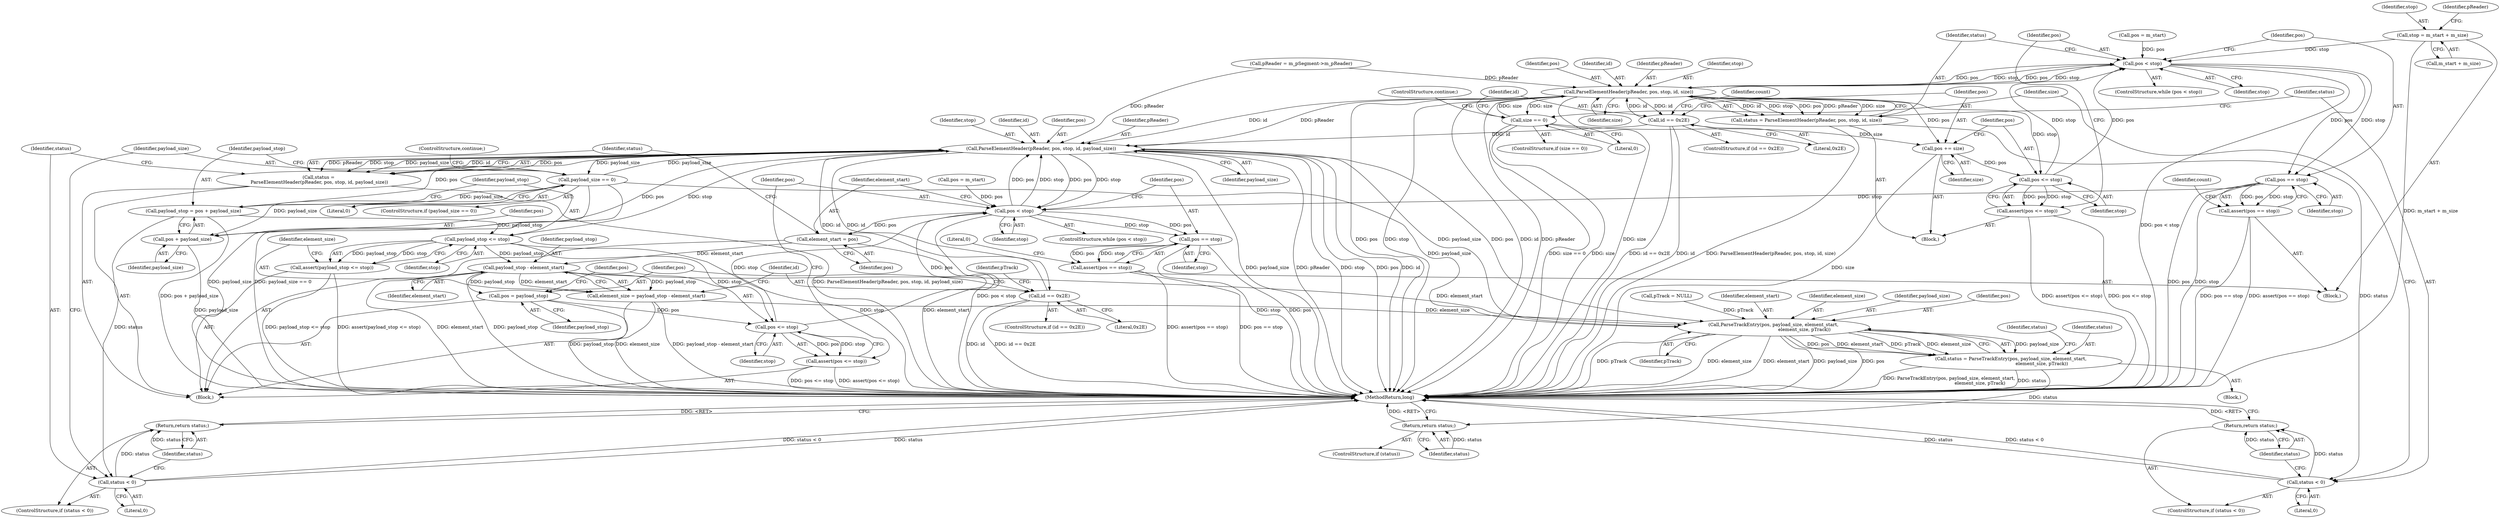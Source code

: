 digraph "1_Android_cc274e2abe8b2a6698a5c47d8aa4bb45f1f9538d_43@integer" {
"1000121" [label="(Call,stop = m_start + m_size)"];
"1000140" [label="(Call,pos < stop)"];
"1000149" [label="(Call,ParseElementHeader(pReader, pos, stop, id, size))"];
"1000147" [label="(Call,status = ParseElementHeader(pReader, pos, stop, id, size))"];
"1000156" [label="(Call,status < 0)"];
"1000159" [label="(Return,return status;)"];
"1000162" [label="(Call,size == 0)"];
"1000172" [label="(Call,pos += size)"];
"1000176" [label="(Call,pos <= stop)"];
"1000175" [label="(Call,assert(pos <= stop))"];
"1000167" [label="(Call,id == 0x2E)"];
"1000216" [label="(Call,ParseElementHeader(pReader, pos, stop, id, payload_size))"];
"1000203" [label="(Call,pos < stop)"];
"1000208" [label="(Call,element_start = pos)"];
"1000246" [label="(Call,payload_stop - element_start)"];
"1000244" [label="(Call,element_size = payload_stop - element_start)"];
"1000265" [label="(Call,ParseTrackEntry(pos, payload_size, element_start,\n                                          element_size, pTrack))"];
"1000263" [label="(Call,status = ParseTrackEntry(pos, payload_size, element_start,\n                                          element_size, pTrack))"];
"1000273" [label="(Return,return status;)"];
"1000279" [label="(Call,pos = payload_stop)"];
"1000283" [label="(Call,pos <= stop)"];
"1000282" [label="(Call,assert(pos <= stop))"];
"1000287" [label="(Call,pos == stop)"];
"1000286" [label="(Call,assert(pos == stop))"];
"1000214" [label="(Call,status =\n ParseElementHeader(pReader, pos, stop, id, payload_size))"];
"1000223" [label="(Call,status < 0)"];
"1000226" [label="(Return,return status;)"];
"1000229" [label="(Call,payload_size == 0)"];
"1000234" [label="(Call,payload_stop = pos + payload_size)"];
"1000240" [label="(Call,payload_stop <= stop)"];
"1000239" [label="(Call,assert(payload_stop <= stop))"];
"1000236" [label="(Call,pos + payload_size)"];
"1000250" [label="(Call,id == 0x2E)"];
"1000180" [label="(Call,pos == stop)"];
"1000179" [label="(Call,assert(pos == stop))"];
"1000204" [label="(Identifier,pos)"];
"1000225" [label="(Literal,0)"];
"1000172" [label="(Call,pos += size)"];
"1000281" [label="(Identifier,payload_stop)"];
"1000178" [label="(Identifier,stop)"];
"1000270" [label="(Identifier,pTrack)"];
"1000234" [label="(Call,payload_stop = pos + payload_size)"];
"1000268" [label="(Identifier,element_start)"];
"1000180" [label="(Call,pos == stop)"];
"1000251" [label="(Identifier,id)"];
"1000162" [label="(Call,size == 0)"];
"1000248" [label="(Identifier,element_start)"];
"1000242" [label="(Identifier,stop)"];
"1000122" [label="(Identifier,stop)"];
"1000175" [label="(Call,assert(pos <= stop))"];
"1000219" [label="(Identifier,stop)"];
"1000215" [label="(Identifier,status)"];
"1000176" [label="(Call,pos <= stop)"];
"1000271" [label="(ControlStructure,if (status))"];
"1000263" [label="(Call,status = ParseTrackEntry(pos, payload_size, element_start,\n                                          element_size, pTrack))"];
"1000150" [label="(Identifier,pReader)"];
"1000280" [label="(Identifier,pos)"];
"1000253" [label="(Block,)"];
"1000181" [label="(Identifier,pos)"];
"1000256" [label="(Identifier,pTrack)"];
"1000226" [label="(Return,return status;)"];
"1000285" [label="(Identifier,stop)"];
"1000154" [label="(Identifier,size)"];
"1000224" [label="(Identifier,status)"];
"1000182" [label="(Identifier,stop)"];
"1000152" [label="(Identifier,stop)"];
"1000246" [label="(Call,payload_stop - element_start)"];
"1000165" [label="(ControlStructure,continue;)"];
"1000240" [label="(Call,payload_stop <= stop)"];
"1000247" [label="(Identifier,payload_stop)"];
"1000222" [label="(ControlStructure,if (status < 0))"];
"1000279" [label="(Call,pos = payload_stop)"];
"1000289" [label="(Identifier,stop)"];
"1000121" [label="(Call,stop = m_start + m_size)"];
"1000126" [label="(Call,pReader = m_pSegment->m_pReader)"];
"1000151" [label="(Identifier,pos)"];
"1000216" [label="(Call,ParseElementHeader(pReader, pos, stop, id, payload_size))"];
"1000148" [label="(Identifier,status)"];
"1000147" [label="(Call,status = ParseElementHeader(pReader, pos, stop, id, size))"];
"1000239" [label="(Call,assert(payload_stop <= stop))"];
"1000177" [label="(Identifier,pos)"];
"1000168" [label="(Identifier,id)"];
"1000220" [label="(Identifier,id)"];
"1000161" [label="(ControlStructure,if (size == 0))"];
"1000286" [label="(Call,assert(pos == stop))"];
"1000156" [label="(Call,status < 0)"];
"1000111" [label="(Block,)"];
"1000269" [label="(Identifier,element_size)"];
"1000273" [label="(Return,return status;)"];
"1000227" [label="(Identifier,status)"];
"1000149" [label="(Call,ParseElementHeader(pReader, pos, stop, id, size))"];
"1000139" [label="(ControlStructure,while (pos < stop))"];
"1000267" [label="(Identifier,payload_size)"];
"1000163" [label="(Identifier,size)"];
"1000155" [label="(ControlStructure,if (status < 0))"];
"1000203" [label="(Call,pos < stop)"];
"1000250" [label="(Call,id == 0x2E)"];
"1000206" [label="(Block,)"];
"1000153" [label="(Identifier,id)"];
"1000236" [label="(Call,pos + payload_size)"];
"1000228" [label="(ControlStructure,if (payload_size == 0))"];
"1000230" [label="(Identifier,payload_size)"];
"1000282" [label="(Call,assert(pos <= stop))"];
"1000158" [label="(Literal,0)"];
"1000292" [label="(MethodReturn,long)"];
"1000232" [label="(ControlStructure,continue;)"];
"1000274" [label="(Identifier,status)"];
"1000218" [label="(Identifier,pos)"];
"1000164" [label="(Literal,0)"];
"1000140" [label="(Call,pos < stop)"];
"1000221" [label="(Identifier,payload_size)"];
"1000245" [label="(Identifier,element_size)"];
"1000171" [label="(Identifier,count)"];
"1000266" [label="(Identifier,pos)"];
"1000235" [label="(Identifier,payload_stop)"];
"1000238" [label="(Identifier,payload_size)"];
"1000209" [label="(Identifier,element_start)"];
"1000214" [label="(Call,status =\n ParseElementHeader(pReader, pos, stop, id, payload_size))"];
"1000136" [label="(Call,pos = m_start)"];
"1000249" [label="(ControlStructure,if (id == 0x2E))"];
"1000264" [label="(Identifier,status)"];
"1000244" [label="(Call,element_size = payload_stop - element_start)"];
"1000229" [label="(Call,payload_size == 0)"];
"1000166" [label="(ControlStructure,if (id == 0x2E))"];
"1000272" [label="(Identifier,status)"];
"1000143" [label="(Block,)"];
"1000283" [label="(Call,pos <= stop)"];
"1000160" [label="(Identifier,status)"];
"1000241" [label="(Identifier,payload_stop)"];
"1000223" [label="(Call,status < 0)"];
"1000208" [label="(Call,element_start = pos)"];
"1000185" [label="(Identifier,count)"];
"1000157" [label="(Identifier,status)"];
"1000179" [label="(Call,assert(pos == stop))"];
"1000231" [label="(Literal,0)"];
"1000291" [label="(Literal,0)"];
"1000265" [label="(Call,ParseTrackEntry(pos, payload_size, element_start,\n                                          element_size, pTrack))"];
"1000202" [label="(ControlStructure,while (pos < stop))"];
"1000169" [label="(Literal,0x2E)"];
"1000259" [label="(Call,pTrack = NULL)"];
"1000199" [label="(Call,pos = m_start)"];
"1000205" [label="(Identifier,stop)"];
"1000284" [label="(Identifier,pos)"];
"1000174" [label="(Identifier,size)"];
"1000210" [label="(Identifier,pos)"];
"1000237" [label="(Identifier,pos)"];
"1000142" [label="(Identifier,stop)"];
"1000159" [label="(Return,return status;)"];
"1000127" [label="(Identifier,pReader)"];
"1000217" [label="(Identifier,pReader)"];
"1000252" [label="(Literal,0x2E)"];
"1000123" [label="(Call,m_start + m_size)"];
"1000141" [label="(Identifier,pos)"];
"1000173" [label="(Identifier,pos)"];
"1000287" [label="(Call,pos == stop)"];
"1000167" [label="(Call,id == 0x2E)"];
"1000288" [label="(Identifier,pos)"];
"1000121" -> "1000111"  [label="AST: "];
"1000121" -> "1000123"  [label="CFG: "];
"1000122" -> "1000121"  [label="AST: "];
"1000123" -> "1000121"  [label="AST: "];
"1000127" -> "1000121"  [label="CFG: "];
"1000121" -> "1000292"  [label="DDG: m_start + m_size"];
"1000121" -> "1000140"  [label="DDG: stop"];
"1000140" -> "1000139"  [label="AST: "];
"1000140" -> "1000142"  [label="CFG: "];
"1000141" -> "1000140"  [label="AST: "];
"1000142" -> "1000140"  [label="AST: "];
"1000148" -> "1000140"  [label="CFG: "];
"1000181" -> "1000140"  [label="CFG: "];
"1000140" -> "1000292"  [label="DDG: pos < stop"];
"1000149" -> "1000140"  [label="DDG: pos"];
"1000149" -> "1000140"  [label="DDG: stop"];
"1000176" -> "1000140"  [label="DDG: pos"];
"1000176" -> "1000140"  [label="DDG: stop"];
"1000136" -> "1000140"  [label="DDG: pos"];
"1000140" -> "1000149"  [label="DDG: pos"];
"1000140" -> "1000149"  [label="DDG: stop"];
"1000140" -> "1000180"  [label="DDG: pos"];
"1000140" -> "1000180"  [label="DDG: stop"];
"1000149" -> "1000147"  [label="AST: "];
"1000149" -> "1000154"  [label="CFG: "];
"1000150" -> "1000149"  [label="AST: "];
"1000151" -> "1000149"  [label="AST: "];
"1000152" -> "1000149"  [label="AST: "];
"1000153" -> "1000149"  [label="AST: "];
"1000154" -> "1000149"  [label="AST: "];
"1000147" -> "1000149"  [label="CFG: "];
"1000149" -> "1000292"  [label="DDG: size"];
"1000149" -> "1000292"  [label="DDG: pos"];
"1000149" -> "1000292"  [label="DDG: stop"];
"1000149" -> "1000292"  [label="DDG: id"];
"1000149" -> "1000292"  [label="DDG: pReader"];
"1000149" -> "1000147"  [label="DDG: id"];
"1000149" -> "1000147"  [label="DDG: stop"];
"1000149" -> "1000147"  [label="DDG: pos"];
"1000149" -> "1000147"  [label="DDG: pReader"];
"1000149" -> "1000147"  [label="DDG: size"];
"1000126" -> "1000149"  [label="DDG: pReader"];
"1000167" -> "1000149"  [label="DDG: id"];
"1000162" -> "1000149"  [label="DDG: size"];
"1000149" -> "1000162"  [label="DDG: size"];
"1000149" -> "1000167"  [label="DDG: id"];
"1000149" -> "1000172"  [label="DDG: pos"];
"1000149" -> "1000176"  [label="DDG: stop"];
"1000149" -> "1000216"  [label="DDG: pReader"];
"1000149" -> "1000216"  [label="DDG: id"];
"1000147" -> "1000143"  [label="AST: "];
"1000148" -> "1000147"  [label="AST: "];
"1000157" -> "1000147"  [label="CFG: "];
"1000147" -> "1000292"  [label="DDG: ParseElementHeader(pReader, pos, stop, id, size)"];
"1000147" -> "1000156"  [label="DDG: status"];
"1000156" -> "1000155"  [label="AST: "];
"1000156" -> "1000158"  [label="CFG: "];
"1000157" -> "1000156"  [label="AST: "];
"1000158" -> "1000156"  [label="AST: "];
"1000160" -> "1000156"  [label="CFG: "];
"1000163" -> "1000156"  [label="CFG: "];
"1000156" -> "1000292"  [label="DDG: status"];
"1000156" -> "1000292"  [label="DDG: status < 0"];
"1000156" -> "1000159"  [label="DDG: status"];
"1000159" -> "1000155"  [label="AST: "];
"1000159" -> "1000160"  [label="CFG: "];
"1000160" -> "1000159"  [label="AST: "];
"1000292" -> "1000159"  [label="CFG: "];
"1000159" -> "1000292"  [label="DDG: <RET>"];
"1000160" -> "1000159"  [label="DDG: status"];
"1000162" -> "1000161"  [label="AST: "];
"1000162" -> "1000164"  [label="CFG: "];
"1000163" -> "1000162"  [label="AST: "];
"1000164" -> "1000162"  [label="AST: "];
"1000165" -> "1000162"  [label="CFG: "];
"1000168" -> "1000162"  [label="CFG: "];
"1000162" -> "1000292"  [label="DDG: size"];
"1000162" -> "1000292"  [label="DDG: size == 0"];
"1000162" -> "1000172"  [label="DDG: size"];
"1000172" -> "1000143"  [label="AST: "];
"1000172" -> "1000174"  [label="CFG: "];
"1000173" -> "1000172"  [label="AST: "];
"1000174" -> "1000172"  [label="AST: "];
"1000177" -> "1000172"  [label="CFG: "];
"1000172" -> "1000292"  [label="DDG: size"];
"1000172" -> "1000176"  [label="DDG: pos"];
"1000176" -> "1000175"  [label="AST: "];
"1000176" -> "1000178"  [label="CFG: "];
"1000177" -> "1000176"  [label="AST: "];
"1000178" -> "1000176"  [label="AST: "];
"1000175" -> "1000176"  [label="CFG: "];
"1000176" -> "1000175"  [label="DDG: pos"];
"1000176" -> "1000175"  [label="DDG: stop"];
"1000175" -> "1000143"  [label="AST: "];
"1000141" -> "1000175"  [label="CFG: "];
"1000175" -> "1000292"  [label="DDG: pos <= stop"];
"1000175" -> "1000292"  [label="DDG: assert(pos <= stop)"];
"1000167" -> "1000166"  [label="AST: "];
"1000167" -> "1000169"  [label="CFG: "];
"1000168" -> "1000167"  [label="AST: "];
"1000169" -> "1000167"  [label="AST: "];
"1000171" -> "1000167"  [label="CFG: "];
"1000173" -> "1000167"  [label="CFG: "];
"1000167" -> "1000292"  [label="DDG: id"];
"1000167" -> "1000292"  [label="DDG: id == 0x2E"];
"1000167" -> "1000216"  [label="DDG: id"];
"1000216" -> "1000214"  [label="AST: "];
"1000216" -> "1000221"  [label="CFG: "];
"1000217" -> "1000216"  [label="AST: "];
"1000218" -> "1000216"  [label="AST: "];
"1000219" -> "1000216"  [label="AST: "];
"1000220" -> "1000216"  [label="AST: "];
"1000221" -> "1000216"  [label="AST: "];
"1000214" -> "1000216"  [label="CFG: "];
"1000216" -> "1000292"  [label="DDG: stop"];
"1000216" -> "1000292"  [label="DDG: payload_size"];
"1000216" -> "1000292"  [label="DDG: pReader"];
"1000216" -> "1000292"  [label="DDG: pos"];
"1000216" -> "1000292"  [label="DDG: id"];
"1000216" -> "1000203"  [label="DDG: pos"];
"1000216" -> "1000203"  [label="DDG: stop"];
"1000216" -> "1000214"  [label="DDG: pos"];
"1000216" -> "1000214"  [label="DDG: pReader"];
"1000216" -> "1000214"  [label="DDG: stop"];
"1000216" -> "1000214"  [label="DDG: payload_size"];
"1000216" -> "1000214"  [label="DDG: id"];
"1000126" -> "1000216"  [label="DDG: pReader"];
"1000203" -> "1000216"  [label="DDG: pos"];
"1000203" -> "1000216"  [label="DDG: stop"];
"1000250" -> "1000216"  [label="DDG: id"];
"1000265" -> "1000216"  [label="DDG: payload_size"];
"1000229" -> "1000216"  [label="DDG: payload_size"];
"1000216" -> "1000229"  [label="DDG: payload_size"];
"1000216" -> "1000234"  [label="DDG: pos"];
"1000216" -> "1000236"  [label="DDG: pos"];
"1000216" -> "1000240"  [label="DDG: stop"];
"1000216" -> "1000250"  [label="DDG: id"];
"1000216" -> "1000265"  [label="DDG: pos"];
"1000203" -> "1000202"  [label="AST: "];
"1000203" -> "1000205"  [label="CFG: "];
"1000204" -> "1000203"  [label="AST: "];
"1000205" -> "1000203"  [label="AST: "];
"1000209" -> "1000203"  [label="CFG: "];
"1000288" -> "1000203"  [label="CFG: "];
"1000203" -> "1000292"  [label="DDG: pos < stop"];
"1000283" -> "1000203"  [label="DDG: pos"];
"1000283" -> "1000203"  [label="DDG: stop"];
"1000199" -> "1000203"  [label="DDG: pos"];
"1000180" -> "1000203"  [label="DDG: stop"];
"1000203" -> "1000208"  [label="DDG: pos"];
"1000203" -> "1000287"  [label="DDG: pos"];
"1000203" -> "1000287"  [label="DDG: stop"];
"1000208" -> "1000206"  [label="AST: "];
"1000208" -> "1000210"  [label="CFG: "];
"1000209" -> "1000208"  [label="AST: "];
"1000210" -> "1000208"  [label="AST: "];
"1000215" -> "1000208"  [label="CFG: "];
"1000208" -> "1000292"  [label="DDG: element_start"];
"1000208" -> "1000246"  [label="DDG: element_start"];
"1000246" -> "1000244"  [label="AST: "];
"1000246" -> "1000248"  [label="CFG: "];
"1000247" -> "1000246"  [label="AST: "];
"1000248" -> "1000246"  [label="AST: "];
"1000244" -> "1000246"  [label="CFG: "];
"1000246" -> "1000292"  [label="DDG: element_start"];
"1000246" -> "1000292"  [label="DDG: payload_stop"];
"1000246" -> "1000244"  [label="DDG: payload_stop"];
"1000246" -> "1000244"  [label="DDG: element_start"];
"1000240" -> "1000246"  [label="DDG: payload_stop"];
"1000246" -> "1000265"  [label="DDG: element_start"];
"1000246" -> "1000279"  [label="DDG: payload_stop"];
"1000244" -> "1000206"  [label="AST: "];
"1000245" -> "1000244"  [label="AST: "];
"1000251" -> "1000244"  [label="CFG: "];
"1000244" -> "1000292"  [label="DDG: element_size"];
"1000244" -> "1000292"  [label="DDG: payload_stop - element_start"];
"1000244" -> "1000265"  [label="DDG: element_size"];
"1000265" -> "1000263"  [label="AST: "];
"1000265" -> "1000270"  [label="CFG: "];
"1000266" -> "1000265"  [label="AST: "];
"1000267" -> "1000265"  [label="AST: "];
"1000268" -> "1000265"  [label="AST: "];
"1000269" -> "1000265"  [label="AST: "];
"1000270" -> "1000265"  [label="AST: "];
"1000263" -> "1000265"  [label="CFG: "];
"1000265" -> "1000292"  [label="DDG: element_size"];
"1000265" -> "1000292"  [label="DDG: element_start"];
"1000265" -> "1000292"  [label="DDG: payload_size"];
"1000265" -> "1000292"  [label="DDG: pos"];
"1000265" -> "1000292"  [label="DDG: pTrack"];
"1000265" -> "1000263"  [label="DDG: payload_size"];
"1000265" -> "1000263"  [label="DDG: pos"];
"1000265" -> "1000263"  [label="DDG: element_start"];
"1000265" -> "1000263"  [label="DDG: pTrack"];
"1000265" -> "1000263"  [label="DDG: element_size"];
"1000229" -> "1000265"  [label="DDG: payload_size"];
"1000259" -> "1000265"  [label="DDG: pTrack"];
"1000263" -> "1000253"  [label="AST: "];
"1000264" -> "1000263"  [label="AST: "];
"1000272" -> "1000263"  [label="CFG: "];
"1000263" -> "1000292"  [label="DDG: ParseTrackEntry(pos, payload_size, element_start,\n                                          element_size, pTrack)"];
"1000263" -> "1000292"  [label="DDG: status"];
"1000263" -> "1000273"  [label="DDG: status"];
"1000273" -> "1000271"  [label="AST: "];
"1000273" -> "1000274"  [label="CFG: "];
"1000274" -> "1000273"  [label="AST: "];
"1000292" -> "1000273"  [label="CFG: "];
"1000273" -> "1000292"  [label="DDG: <RET>"];
"1000274" -> "1000273"  [label="DDG: status"];
"1000279" -> "1000206"  [label="AST: "];
"1000279" -> "1000281"  [label="CFG: "];
"1000280" -> "1000279"  [label="AST: "];
"1000281" -> "1000279"  [label="AST: "];
"1000284" -> "1000279"  [label="CFG: "];
"1000279" -> "1000292"  [label="DDG: payload_stop"];
"1000279" -> "1000283"  [label="DDG: pos"];
"1000283" -> "1000282"  [label="AST: "];
"1000283" -> "1000285"  [label="CFG: "];
"1000284" -> "1000283"  [label="AST: "];
"1000285" -> "1000283"  [label="AST: "];
"1000282" -> "1000283"  [label="CFG: "];
"1000283" -> "1000282"  [label="DDG: pos"];
"1000283" -> "1000282"  [label="DDG: stop"];
"1000240" -> "1000283"  [label="DDG: stop"];
"1000282" -> "1000206"  [label="AST: "];
"1000204" -> "1000282"  [label="CFG: "];
"1000282" -> "1000292"  [label="DDG: assert(pos <= stop)"];
"1000282" -> "1000292"  [label="DDG: pos <= stop"];
"1000287" -> "1000286"  [label="AST: "];
"1000287" -> "1000289"  [label="CFG: "];
"1000288" -> "1000287"  [label="AST: "];
"1000289" -> "1000287"  [label="AST: "];
"1000286" -> "1000287"  [label="CFG: "];
"1000287" -> "1000292"  [label="DDG: stop"];
"1000287" -> "1000292"  [label="DDG: pos"];
"1000287" -> "1000286"  [label="DDG: pos"];
"1000287" -> "1000286"  [label="DDG: stop"];
"1000286" -> "1000111"  [label="AST: "];
"1000291" -> "1000286"  [label="CFG: "];
"1000286" -> "1000292"  [label="DDG: assert(pos == stop)"];
"1000286" -> "1000292"  [label="DDG: pos == stop"];
"1000214" -> "1000206"  [label="AST: "];
"1000215" -> "1000214"  [label="AST: "];
"1000224" -> "1000214"  [label="CFG: "];
"1000214" -> "1000292"  [label="DDG: ParseElementHeader(pReader, pos, stop, id, payload_size)"];
"1000214" -> "1000223"  [label="DDG: status"];
"1000223" -> "1000222"  [label="AST: "];
"1000223" -> "1000225"  [label="CFG: "];
"1000224" -> "1000223"  [label="AST: "];
"1000225" -> "1000223"  [label="AST: "];
"1000227" -> "1000223"  [label="CFG: "];
"1000230" -> "1000223"  [label="CFG: "];
"1000223" -> "1000292"  [label="DDG: status < 0"];
"1000223" -> "1000292"  [label="DDG: status"];
"1000223" -> "1000226"  [label="DDG: status"];
"1000226" -> "1000222"  [label="AST: "];
"1000226" -> "1000227"  [label="CFG: "];
"1000227" -> "1000226"  [label="AST: "];
"1000292" -> "1000226"  [label="CFG: "];
"1000226" -> "1000292"  [label="DDG: <RET>"];
"1000227" -> "1000226"  [label="DDG: status"];
"1000229" -> "1000228"  [label="AST: "];
"1000229" -> "1000231"  [label="CFG: "];
"1000230" -> "1000229"  [label="AST: "];
"1000231" -> "1000229"  [label="AST: "];
"1000232" -> "1000229"  [label="CFG: "];
"1000235" -> "1000229"  [label="CFG: "];
"1000229" -> "1000292"  [label="DDG: payload_size == 0"];
"1000229" -> "1000292"  [label="DDG: payload_size"];
"1000229" -> "1000234"  [label="DDG: payload_size"];
"1000229" -> "1000236"  [label="DDG: payload_size"];
"1000234" -> "1000206"  [label="AST: "];
"1000234" -> "1000236"  [label="CFG: "];
"1000235" -> "1000234"  [label="AST: "];
"1000236" -> "1000234"  [label="AST: "];
"1000241" -> "1000234"  [label="CFG: "];
"1000234" -> "1000292"  [label="DDG: pos + payload_size"];
"1000234" -> "1000240"  [label="DDG: payload_stop"];
"1000240" -> "1000239"  [label="AST: "];
"1000240" -> "1000242"  [label="CFG: "];
"1000241" -> "1000240"  [label="AST: "];
"1000242" -> "1000240"  [label="AST: "];
"1000239" -> "1000240"  [label="CFG: "];
"1000240" -> "1000292"  [label="DDG: stop"];
"1000240" -> "1000239"  [label="DDG: payload_stop"];
"1000240" -> "1000239"  [label="DDG: stop"];
"1000239" -> "1000206"  [label="AST: "];
"1000245" -> "1000239"  [label="CFG: "];
"1000239" -> "1000292"  [label="DDG: assert(payload_stop <= stop)"];
"1000239" -> "1000292"  [label="DDG: payload_stop <= stop"];
"1000236" -> "1000238"  [label="CFG: "];
"1000237" -> "1000236"  [label="AST: "];
"1000238" -> "1000236"  [label="AST: "];
"1000236" -> "1000292"  [label="DDG: payload_size"];
"1000250" -> "1000249"  [label="AST: "];
"1000250" -> "1000252"  [label="CFG: "];
"1000251" -> "1000250"  [label="AST: "];
"1000252" -> "1000250"  [label="AST: "];
"1000256" -> "1000250"  [label="CFG: "];
"1000280" -> "1000250"  [label="CFG: "];
"1000250" -> "1000292"  [label="DDG: id"];
"1000250" -> "1000292"  [label="DDG: id == 0x2E"];
"1000180" -> "1000179"  [label="AST: "];
"1000180" -> "1000182"  [label="CFG: "];
"1000181" -> "1000180"  [label="AST: "];
"1000182" -> "1000180"  [label="AST: "];
"1000179" -> "1000180"  [label="CFG: "];
"1000180" -> "1000292"  [label="DDG: pos"];
"1000180" -> "1000292"  [label="DDG: stop"];
"1000180" -> "1000179"  [label="DDG: pos"];
"1000180" -> "1000179"  [label="DDG: stop"];
"1000179" -> "1000111"  [label="AST: "];
"1000185" -> "1000179"  [label="CFG: "];
"1000179" -> "1000292"  [label="DDG: assert(pos == stop)"];
"1000179" -> "1000292"  [label="DDG: pos == stop"];
}
